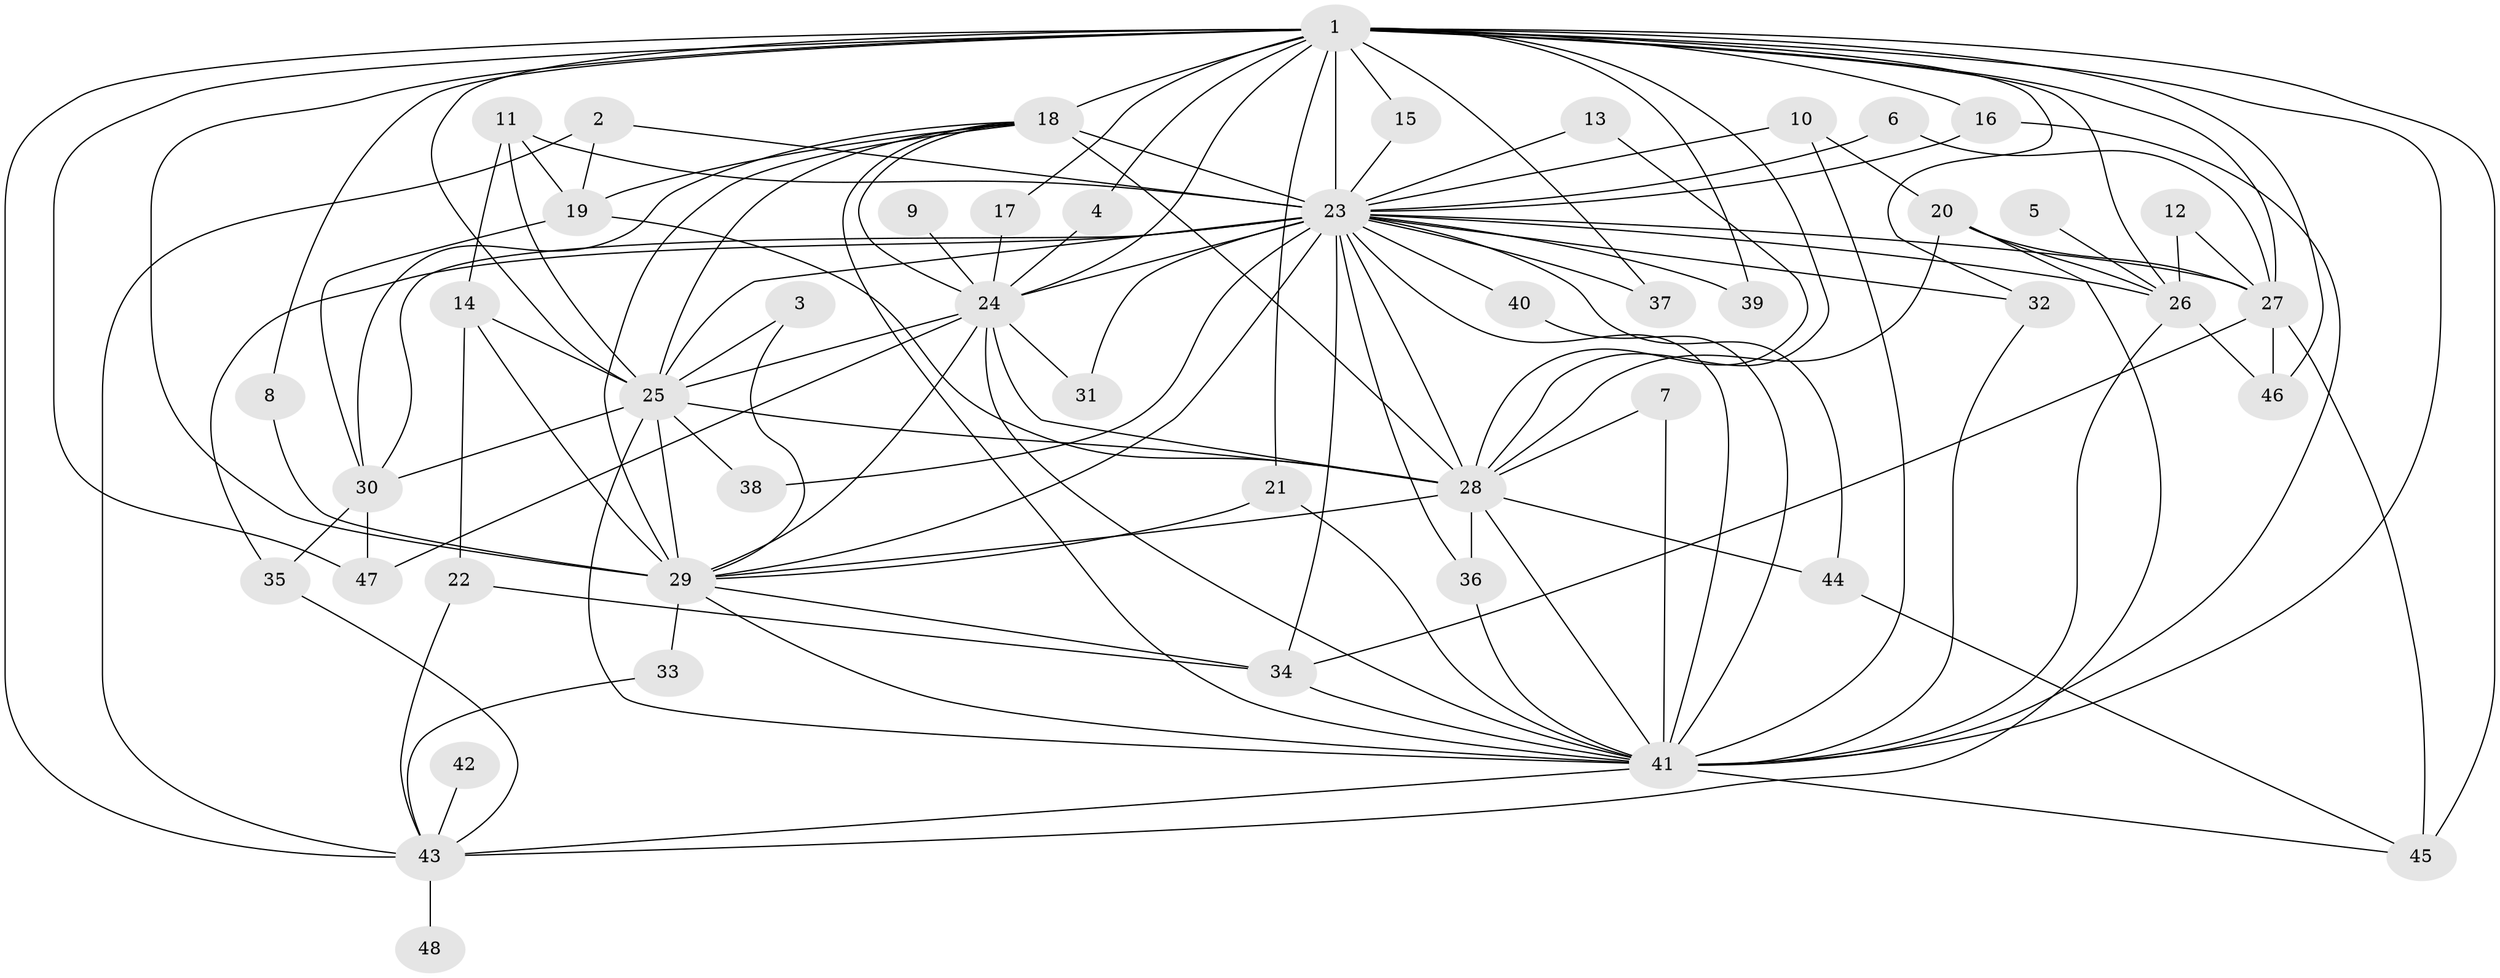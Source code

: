// original degree distribution, {20: 0.031578947368421054, 23: 0.010526315789473684, 28: 0.010526315789473684, 17: 0.042105263157894736, 13: 0.010526315789473684, 4: 0.09473684210526316, 7: 0.021052631578947368, 9: 0.010526315789473684, 3: 0.18947368421052632, 2: 0.5368421052631579, 5: 0.031578947368421054, 8: 0.010526315789473684}
// Generated by graph-tools (version 1.1) at 2025/25/03/09/25 03:25:46]
// undirected, 48 vertices, 125 edges
graph export_dot {
graph [start="1"]
  node [color=gray90,style=filled];
  1;
  2;
  3;
  4;
  5;
  6;
  7;
  8;
  9;
  10;
  11;
  12;
  13;
  14;
  15;
  16;
  17;
  18;
  19;
  20;
  21;
  22;
  23;
  24;
  25;
  26;
  27;
  28;
  29;
  30;
  31;
  32;
  33;
  34;
  35;
  36;
  37;
  38;
  39;
  40;
  41;
  42;
  43;
  44;
  45;
  46;
  47;
  48;
  1 -- 4 [weight=1.0];
  1 -- 8 [weight=1.0];
  1 -- 15 [weight=1.0];
  1 -- 16 [weight=1.0];
  1 -- 17 [weight=1.0];
  1 -- 18 [weight=3.0];
  1 -- 21 [weight=1.0];
  1 -- 23 [weight=5.0];
  1 -- 24 [weight=2.0];
  1 -- 25 [weight=2.0];
  1 -- 26 [weight=1.0];
  1 -- 27 [weight=3.0];
  1 -- 28 [weight=2.0];
  1 -- 29 [weight=3.0];
  1 -- 32 [weight=1.0];
  1 -- 37 [weight=1.0];
  1 -- 39 [weight=1.0];
  1 -- 41 [weight=3.0];
  1 -- 43 [weight=2.0];
  1 -- 45 [weight=1.0];
  1 -- 46 [weight=1.0];
  1 -- 47 [weight=1.0];
  2 -- 19 [weight=1.0];
  2 -- 23 [weight=1.0];
  2 -- 43 [weight=1.0];
  3 -- 25 [weight=1.0];
  3 -- 29 [weight=1.0];
  4 -- 24 [weight=1.0];
  5 -- 26 [weight=1.0];
  6 -- 23 [weight=1.0];
  6 -- 27 [weight=1.0];
  7 -- 28 [weight=1.0];
  7 -- 41 [weight=1.0];
  8 -- 29 [weight=1.0];
  9 -- 24 [weight=1.0];
  10 -- 20 [weight=1.0];
  10 -- 23 [weight=1.0];
  10 -- 41 [weight=1.0];
  11 -- 14 [weight=1.0];
  11 -- 19 [weight=1.0];
  11 -- 23 [weight=1.0];
  11 -- 25 [weight=1.0];
  12 -- 26 [weight=1.0];
  12 -- 27 [weight=1.0];
  13 -- 23 [weight=1.0];
  13 -- 28 [weight=1.0];
  14 -- 22 [weight=1.0];
  14 -- 25 [weight=1.0];
  14 -- 29 [weight=2.0];
  15 -- 23 [weight=1.0];
  16 -- 23 [weight=1.0];
  16 -- 41 [weight=1.0];
  17 -- 24 [weight=1.0];
  18 -- 19 [weight=1.0];
  18 -- 23 [weight=2.0];
  18 -- 24 [weight=1.0];
  18 -- 25 [weight=1.0];
  18 -- 28 [weight=2.0];
  18 -- 29 [weight=1.0];
  18 -- 30 [weight=1.0];
  18 -- 41 [weight=1.0];
  19 -- 28 [weight=1.0];
  19 -- 30 [weight=1.0];
  20 -- 26 [weight=1.0];
  20 -- 27 [weight=1.0];
  20 -- 28 [weight=1.0];
  20 -- 43 [weight=1.0];
  21 -- 29 [weight=1.0];
  21 -- 41 [weight=1.0];
  22 -- 34 [weight=1.0];
  22 -- 43 [weight=1.0];
  23 -- 24 [weight=4.0];
  23 -- 25 [weight=4.0];
  23 -- 26 [weight=1.0];
  23 -- 27 [weight=1.0];
  23 -- 28 [weight=2.0];
  23 -- 29 [weight=2.0];
  23 -- 30 [weight=1.0];
  23 -- 31 [weight=1.0];
  23 -- 32 [weight=2.0];
  23 -- 34 [weight=1.0];
  23 -- 35 [weight=1.0];
  23 -- 36 [weight=1.0];
  23 -- 37 [weight=1.0];
  23 -- 38 [weight=1.0];
  23 -- 39 [weight=1.0];
  23 -- 40 [weight=2.0];
  23 -- 41 [weight=2.0];
  23 -- 44 [weight=3.0];
  24 -- 25 [weight=1.0];
  24 -- 28 [weight=1.0];
  24 -- 29 [weight=1.0];
  24 -- 31 [weight=1.0];
  24 -- 41 [weight=1.0];
  24 -- 47 [weight=1.0];
  25 -- 28 [weight=2.0];
  25 -- 29 [weight=1.0];
  25 -- 30 [weight=1.0];
  25 -- 38 [weight=1.0];
  25 -- 41 [weight=1.0];
  26 -- 41 [weight=2.0];
  26 -- 46 [weight=1.0];
  27 -- 34 [weight=2.0];
  27 -- 45 [weight=1.0];
  27 -- 46 [weight=1.0];
  28 -- 29 [weight=1.0];
  28 -- 36 [weight=1.0];
  28 -- 41 [weight=1.0];
  28 -- 44 [weight=1.0];
  29 -- 33 [weight=1.0];
  29 -- 34 [weight=1.0];
  29 -- 41 [weight=1.0];
  30 -- 35 [weight=1.0];
  30 -- 47 [weight=1.0];
  32 -- 41 [weight=1.0];
  33 -- 43 [weight=1.0];
  34 -- 41 [weight=2.0];
  35 -- 43 [weight=1.0];
  36 -- 41 [weight=1.0];
  40 -- 41 [weight=1.0];
  41 -- 43 [weight=2.0];
  41 -- 45 [weight=1.0];
  42 -- 43 [weight=1.0];
  43 -- 48 [weight=2.0];
  44 -- 45 [weight=1.0];
}
